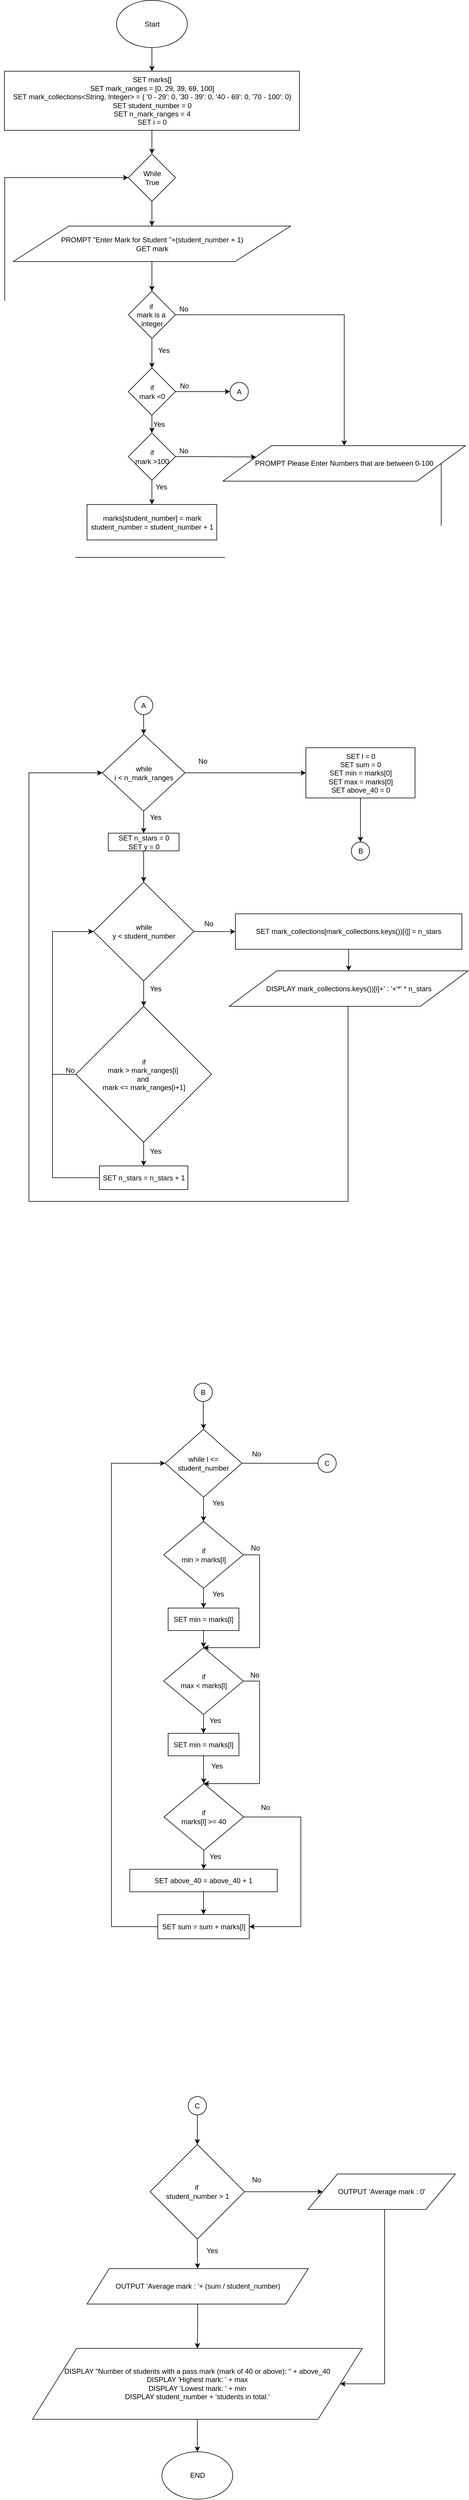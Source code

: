 <mxfile version="10.6.1" type="google"><diagram id="95Zz-WV-Fg_k71ls23qs" name="Page-1"><mxGraphModel dx="1634" dy="690" grid="1" gridSize="10" guides="1" tooltips="1" connect="1" arrows="1" fold="1" page="1" pageScale="1" pageWidth="827" pageHeight="1169" math="0" shadow="0"><root><mxCell id="0"/><mxCell id="1" parent="0"/><mxCell id="76tmCljOeuDdGSuOJtoL-7" style="edgeStyle=orthogonalEdgeStyle;rounded=0;orthogonalLoop=1;jettySize=auto;html=1;" parent="1" source="76tmCljOeuDdGSuOJtoL-1" target="76tmCljOeuDdGSuOJtoL-3" edge="1"><mxGeometry relative="1" as="geometry"/></mxCell><mxCell id="76tmCljOeuDdGSuOJtoL-1" value="Start" style="ellipse;whiteSpace=wrap;html=1;" parent="1" vertex="1"><mxGeometry x="208.5" y="42.5" width="120" height="80" as="geometry"/></mxCell><mxCell id="76tmCljOeuDdGSuOJtoL-9" style="edgeStyle=orthogonalEdgeStyle;rounded=0;orthogonalLoop=1;jettySize=auto;html=1;exitX=0.5;exitY=1;exitDx=0;exitDy=0;entryX=0.5;entryY=0;entryDx=0;entryDy=0;" parent="1" source="76tmCljOeuDdGSuOJtoL-3" target="76tmCljOeuDdGSuOJtoL-8" edge="1"><mxGeometry relative="1" as="geometry"/></mxCell><mxCell id="76tmCljOeuDdGSuOJtoL-3" value="&lt;div&gt;SET marks[]&lt;/div&gt;&lt;div&gt;SET mark_ranges = [&lt;span&gt;0&lt;/span&gt;, &lt;span&gt;29&lt;/span&gt;, &lt;span&gt;39&lt;/span&gt;, &lt;span&gt;69&lt;/span&gt;, &lt;span&gt;100]&lt;/span&gt;&lt;/div&gt;&lt;div&gt;SET mark_collections&amp;lt;String, Integer&amp;gt; = {&amp;nbsp;&lt;span&gt;'0 - 29'&lt;/span&gt;&lt;span&gt;: &lt;/span&gt;&lt;span&gt;0&lt;/span&gt;&lt;span&gt;,&amp;nbsp;&lt;/span&gt;&lt;span&gt;'30 - 39'&lt;/span&gt;&lt;span&gt;: &lt;/span&gt;&lt;span&gt;0&lt;/span&gt;&lt;span&gt;,&amp;nbsp;&lt;/span&gt;&lt;span&gt;'40 - 69'&lt;/span&gt;&lt;span&gt;: &lt;/span&gt;&lt;span&gt;0&lt;/span&gt;&lt;span&gt;,&amp;nbsp;&lt;/span&gt;&lt;span&gt;'70 - 100'&lt;/span&gt;&lt;span&gt;: &lt;/span&gt;&lt;span&gt;0&lt;/span&gt;&lt;span&gt;}&lt;/span&gt;&lt;/div&gt;SET student_number = 0&lt;br&gt;SET n_mark_ranges = 4&lt;br&gt;SET i = 0&lt;br&gt;" style="rounded=0;whiteSpace=wrap;html=1;" parent="1" vertex="1"><mxGeometry x="18.5" y="162.5" width="500" height="100" as="geometry"/></mxCell><mxCell id="76tmCljOeuDdGSuOJtoL-11" style="edgeStyle=orthogonalEdgeStyle;rounded=0;orthogonalLoop=1;jettySize=auto;html=1;exitX=0.5;exitY=1;exitDx=0;exitDy=0;" parent="1" source="76tmCljOeuDdGSuOJtoL-8" target="76tmCljOeuDdGSuOJtoL-10" edge="1"><mxGeometry relative="1" as="geometry"/></mxCell><mxCell id="76tmCljOeuDdGSuOJtoL-8" value="While&lt;br&gt;True&lt;br&gt;" style="rhombus;whiteSpace=wrap;html=1;" parent="1" vertex="1"><mxGeometry x="228.5" y="302.5" width="80" height="80" as="geometry"/></mxCell><mxCell id="76tmCljOeuDdGSuOJtoL-123" style="edgeStyle=orthogonalEdgeStyle;rounded=0;orthogonalLoop=1;jettySize=auto;html=1;exitX=0.5;exitY=1;exitDx=0;exitDy=0;" parent="1" source="76tmCljOeuDdGSuOJtoL-10" target="76tmCljOeuDdGSuOJtoL-120" edge="1"><mxGeometry relative="1" as="geometry"/></mxCell><mxCell id="76tmCljOeuDdGSuOJtoL-10" value="PROMPT &quot;&lt;span&gt;Enter Mark for Student &quot;+(student_number + 1)&lt;br&gt;GET m&lt;/span&gt;&lt;span&gt;ark&lt;/span&gt;" style="shape=parallelogram;perimeter=parallelogramPerimeter;whiteSpace=wrap;html=1;" parent="1" vertex="1"><mxGeometry x="33.5" y="424.5" width="470" height="60" as="geometry"/></mxCell><mxCell id="76tmCljOeuDdGSuOJtoL-17" style="edgeStyle=orthogonalEdgeStyle;rounded=0;orthogonalLoop=1;jettySize=auto;html=1;" parent="1" source="76tmCljOeuDdGSuOJtoL-12" target="76tmCljOeuDdGSuOJtoL-13" edge="1"><mxGeometry relative="1" as="geometry"/></mxCell><mxCell id="76tmCljOeuDdGSuOJtoL-165" style="edgeStyle=orthogonalEdgeStyle;rounded=0;orthogonalLoop=1;jettySize=auto;html=1;entryX=0;entryY=0.5;entryDx=0;entryDy=0;" parent="1" source="76tmCljOeuDdGSuOJtoL-12" target="76tmCljOeuDdGSuOJtoL-164" edge="1"><mxGeometry relative="1" as="geometry"/></mxCell><mxCell id="76tmCljOeuDdGSuOJtoL-12" value="if&lt;br&gt;&lt;div&gt;mark &amp;lt;&lt;span&gt;0&lt;/span&gt;&lt;/div&gt;" style="rhombus;whiteSpace=wrap;html=1;" parent="1" vertex="1"><mxGeometry x="228.5" y="664.5" width="80" height="80" as="geometry"/></mxCell><mxCell id="76tmCljOeuDdGSuOJtoL-19" style="edgeStyle=orthogonalEdgeStyle;rounded=0;orthogonalLoop=1;jettySize=auto;html=1;entryX=0;entryY=0.25;entryDx=0;entryDy=0;" parent="1" source="76tmCljOeuDdGSuOJtoL-13" target="76tmCljOeuDdGSuOJtoL-15" edge="1"><mxGeometry relative="1" as="geometry"/></mxCell><mxCell id="76tmCljOeuDdGSuOJtoL-23" style="edgeStyle=orthogonalEdgeStyle;rounded=0;orthogonalLoop=1;jettySize=auto;html=1;" parent="1" source="76tmCljOeuDdGSuOJtoL-13" target="76tmCljOeuDdGSuOJtoL-22" edge="1"><mxGeometry relative="1" as="geometry"/></mxCell><mxCell id="76tmCljOeuDdGSuOJtoL-13" value="if&lt;br&gt;&lt;div&gt;&lt;div&gt;mark &amp;gt;&lt;span&gt;100&lt;/span&gt;&lt;/div&gt;&lt;/div&gt;" style="rhombus;whiteSpace=wrap;html=1;" parent="1" vertex="1"><mxGeometry x="228.5" y="774.5" width="80" height="80" as="geometry"/></mxCell><mxCell id="76tmCljOeuDdGSuOJtoL-21" style="edgeStyle=orthogonalEdgeStyle;rounded=0;orthogonalLoop=1;jettySize=auto;html=1;exitX=1;exitY=0.5;exitDx=0;exitDy=0;entryX=0;entryY=0.5;entryDx=0;entryDy=0;" parent="1" source="76tmCljOeuDdGSuOJtoL-15" target="76tmCljOeuDdGSuOJtoL-8" edge="1"><mxGeometry relative="1" as="geometry"><Array as="points"><mxPoint x="759" y="985"/><mxPoint x="19" y="985"/><mxPoint x="19" y="343"/></Array></mxGeometry></mxCell><mxCell id="76tmCljOeuDdGSuOJtoL-15" value="PROMPT&amp;nbsp;&lt;span&gt;Please Enter Numbers that are between 0-100&lt;/span&gt;" style="shape=parallelogram;perimeter=parallelogramPerimeter;whiteSpace=wrap;html=1;" parent="1" vertex="1"><mxGeometry x="389" y="796" width="411" height="60" as="geometry"/></mxCell><mxCell id="76tmCljOeuDdGSuOJtoL-22" value="&lt;span&gt;marks[&lt;/span&gt;student_number&lt;span&gt;] = mark&lt;br&gt;&lt;/span&gt;student_number = student_number + 1&lt;span&gt;&lt;br&gt;&lt;/span&gt;" style="rounded=0;whiteSpace=wrap;html=1;" parent="1" vertex="1"><mxGeometry x="158.5" y="895.5" width="220" height="60" as="geometry"/></mxCell><mxCell id="76tmCljOeuDdGSuOJtoL-29" style="edgeStyle=orthogonalEdgeStyle;rounded=0;orthogonalLoop=1;jettySize=auto;html=1;" parent="1" source="76tmCljOeuDdGSuOJtoL-24" target="76tmCljOeuDdGSuOJtoL-28" edge="1"><mxGeometry relative="1" as="geometry"/></mxCell><mxCell id="76tmCljOeuDdGSuOJtoL-53" style="edgeStyle=orthogonalEdgeStyle;rounded=0;orthogonalLoop=1;jettySize=auto;html=1;exitX=1;exitY=0.5;exitDx=0;exitDy=0;" parent="1" source="76tmCljOeuDdGSuOJtoL-24" target="76tmCljOeuDdGSuOJtoL-52" edge="1"><mxGeometry relative="1" as="geometry"/></mxCell><mxCell id="76tmCljOeuDdGSuOJtoL-24" value="while&lt;br&gt;i &amp;lt; n_mark_ranges&lt;br&gt;" style="rhombus;whiteSpace=wrap;html=1;" parent="1" vertex="1"><mxGeometry x="184.5" y="1284.5" width="140" height="130" as="geometry"/></mxCell><mxCell id="76tmCljOeuDdGSuOJtoL-31" style="edgeStyle=orthogonalEdgeStyle;rounded=0;orthogonalLoop=1;jettySize=auto;html=1;exitX=0.5;exitY=1;exitDx=0;exitDy=0;" parent="1" source="76tmCljOeuDdGSuOJtoL-28" target="76tmCljOeuDdGSuOJtoL-30" edge="1"><mxGeometry relative="1" as="geometry"/></mxCell><mxCell id="76tmCljOeuDdGSuOJtoL-28" value="&lt;div&gt;SET n_stars = 0&lt;/div&gt;&lt;div&gt;SET y = 0&lt;/div&gt;" style="rounded=0;whiteSpace=wrap;html=1;" parent="1" vertex="1"><mxGeometry x="194.5" y="1451.5" width="120" height="30" as="geometry"/></mxCell><mxCell id="76tmCljOeuDdGSuOJtoL-35" style="edgeStyle=orthogonalEdgeStyle;rounded=0;orthogonalLoop=1;jettySize=auto;html=1;" parent="1" source="76tmCljOeuDdGSuOJtoL-30" target="76tmCljOeuDdGSuOJtoL-32" edge="1"><mxGeometry relative="1" as="geometry"/></mxCell><mxCell id="76tmCljOeuDdGSuOJtoL-46" style="edgeStyle=orthogonalEdgeStyle;rounded=0;orthogonalLoop=1;jettySize=auto;html=1;" parent="1" source="76tmCljOeuDdGSuOJtoL-30" target="76tmCljOeuDdGSuOJtoL-45" edge="1"><mxGeometry relative="1" as="geometry"/></mxCell><mxCell id="76tmCljOeuDdGSuOJtoL-30" value="while&lt;br&gt;y &amp;lt; student_number&lt;br&gt;" style="rhombus;whiteSpace=wrap;html=1;" parent="1" vertex="1"><mxGeometry x="169.5" y="1534.5" width="170" height="167" as="geometry"/></mxCell><mxCell id="76tmCljOeuDdGSuOJtoL-37" style="edgeStyle=orthogonalEdgeStyle;rounded=0;orthogonalLoop=1;jettySize=auto;html=1;" parent="1" source="76tmCljOeuDdGSuOJtoL-32" target="76tmCljOeuDdGSuOJtoL-36" edge="1"><mxGeometry relative="1" as="geometry"/></mxCell><mxCell id="76tmCljOeuDdGSuOJtoL-41" style="edgeStyle=orthogonalEdgeStyle;rounded=0;orthogonalLoop=1;jettySize=auto;html=1;exitX=0;exitY=0.5;exitDx=0;exitDy=0;entryX=0;entryY=0.5;entryDx=0;entryDy=0;" parent="1" source="76tmCljOeuDdGSuOJtoL-32" target="76tmCljOeuDdGSuOJtoL-30" edge="1"><mxGeometry relative="1" as="geometry"><Array as="points"><mxPoint x="100" y="1860"/><mxPoint x="100" y="1618"/></Array></mxGeometry></mxCell><mxCell id="76tmCljOeuDdGSuOJtoL-32" value="if&lt;br&gt;&lt;div&gt;mark &amp;gt; mark_ranges[i]&amp;nbsp;&lt;/div&gt;&lt;div&gt;&lt;span&gt;and&lt;/span&gt;&amp;nbsp;&lt;/div&gt;&lt;div&gt;mark &amp;lt;= mark_ranges[i+&lt;span&gt;1&lt;/span&gt;]&lt;/div&gt;" style="rhombus;whiteSpace=wrap;html=1;" parent="1" vertex="1"><mxGeometry x="139.5" y="1744.5" width="230" height="230" as="geometry"/></mxCell><mxCell id="76tmCljOeuDdGSuOJtoL-42" style="edgeStyle=orthogonalEdgeStyle;rounded=0;orthogonalLoop=1;jettySize=auto;html=1;entryX=0;entryY=0.5;entryDx=0;entryDy=0;" parent="1" source="76tmCljOeuDdGSuOJtoL-36" target="76tmCljOeuDdGSuOJtoL-30" edge="1"><mxGeometry relative="1" as="geometry"><Array as="points"><mxPoint x="100" y="2034"/><mxPoint x="100" y="1618"/></Array></mxGeometry></mxCell><mxCell id="76tmCljOeuDdGSuOJtoL-36" value="&lt;div&gt;&lt;/div&gt;SET n_stars = n_stars +&amp;nbsp;&lt;span&gt;1&lt;/span&gt;&lt;br&gt;" style="rounded=0;whiteSpace=wrap;html=1;" parent="1" vertex="1"><mxGeometry x="179.5" y="2014.5" width="150" height="40" as="geometry"/></mxCell><mxCell id="76tmCljOeuDdGSuOJtoL-38" value="Yes" style="text;html=1;strokeColor=none;fillColor=none;align=center;verticalAlign=middle;whiteSpace=wrap;rounded=0;" parent="1" vertex="1"><mxGeometry x="254.5" y="1414.5" width="40" height="20" as="geometry"/></mxCell><mxCell id="76tmCljOeuDdGSuOJtoL-39" value="Yes" style="text;html=1;strokeColor=none;fillColor=none;align=center;verticalAlign=middle;whiteSpace=wrap;rounded=0;" parent="1" vertex="1"><mxGeometry x="254.5" y="1704.5" width="40" height="20" as="geometry"/></mxCell><mxCell id="76tmCljOeuDdGSuOJtoL-40" value="Yes" style="text;html=1;strokeColor=none;fillColor=none;align=center;verticalAlign=middle;whiteSpace=wrap;rounded=0;" parent="1" vertex="1"><mxGeometry x="254.5" y="1979.5" width="40" height="20" as="geometry"/></mxCell><mxCell id="76tmCljOeuDdGSuOJtoL-43" value="No" style="text;html=1;strokeColor=none;fillColor=none;align=center;verticalAlign=middle;whiteSpace=wrap;rounded=0;" parent="1" vertex="1"><mxGeometry x="109.5" y="1842.5" width="40" height="20" as="geometry"/></mxCell><mxCell id="76tmCljOeuDdGSuOJtoL-48" style="edgeStyle=orthogonalEdgeStyle;rounded=0;orthogonalLoop=1;jettySize=auto;html=1;" parent="1" source="76tmCljOeuDdGSuOJtoL-45" target="76tmCljOeuDdGSuOJtoL-47" edge="1"><mxGeometry relative="1" as="geometry"/></mxCell><mxCell id="76tmCljOeuDdGSuOJtoL-45" value="&lt;div&gt;SET mark_collections[&lt;span&gt;mark_collections.keys())[i]&lt;/span&gt;&lt;span&gt;] =&amp;nbsp;&lt;/span&gt;&lt;span&gt;n_stars&lt;/span&gt;&lt;/div&gt;" style="rounded=0;whiteSpace=wrap;html=1;" parent="1" vertex="1"><mxGeometry x="410" y="1588" width="384" height="60" as="geometry"/></mxCell><mxCell id="76tmCljOeuDdGSuOJtoL-49" style="edgeStyle=orthogonalEdgeStyle;rounded=0;orthogonalLoop=1;jettySize=auto;html=1;exitX=0.5;exitY=1;exitDx=0;exitDy=0;entryX=0;entryY=0.5;entryDx=0;entryDy=0;" parent="1" source="76tmCljOeuDdGSuOJtoL-47" target="76tmCljOeuDdGSuOJtoL-24" edge="1"><mxGeometry relative="1" as="geometry"><Array as="points"><mxPoint x="602" y="1743.5"/><mxPoint x="601" y="1743.5"/><mxPoint x="601" y="2074.5"/><mxPoint x="60" y="2074.5"/><mxPoint x="60" y="1349.5"/></Array></mxGeometry></mxCell><mxCell id="76tmCljOeuDdGSuOJtoL-47" value="DISPLAY&amp;nbsp;&lt;span&gt;mark_collections.keys())[i]+' : '+&lt;/span&gt;&lt;span&gt;'*' *&amp;nbsp;&lt;/span&gt;&lt;span&gt;n_stars&lt;/span&gt;" style="shape=parallelogram;perimeter=parallelogramPerimeter;whiteSpace=wrap;html=1;" parent="1" vertex="1"><mxGeometry x="399.5" y="1684.5" width="405" height="60" as="geometry"/></mxCell><mxCell id="76tmCljOeuDdGSuOJtoL-84" style="edgeStyle=orthogonalEdgeStyle;rounded=0;orthogonalLoop=1;jettySize=auto;html=1;" parent="1" source="76tmCljOeuDdGSuOJtoL-50" target="76tmCljOeuDdGSuOJtoL-51" edge="1"><mxGeometry relative="1" as="geometry"/></mxCell><mxCell id="76tmCljOeuDdGSuOJtoL-90" style="edgeStyle=orthogonalEdgeStyle;rounded=0;orthogonalLoop=1;jettySize=auto;html=1;" parent="1" source="76tmCljOeuDdGSuOJtoL-50" target="76tmCljOeuDdGSuOJtoL-88" edge="1"><mxGeometry relative="1" as="geometry"/></mxCell><mxCell id="76tmCljOeuDdGSuOJtoL-50" value="if&amp;nbsp;&lt;br&gt;student_number &amp;gt; 1&lt;br&gt;" style="rhombus;whiteSpace=wrap;html=1;" parent="1" vertex="1"><mxGeometry x="265.5" y="3670" width="160" height="160" as="geometry"/></mxCell><mxCell id="76tmCljOeuDdGSuOJtoL-162" style="edgeStyle=orthogonalEdgeStyle;rounded=0;orthogonalLoop=1;jettySize=auto;html=1;" parent="1" source="76tmCljOeuDdGSuOJtoL-51" target="76tmCljOeuDdGSuOJtoL-108" edge="1"><mxGeometry relative="1" as="geometry"/></mxCell><mxCell id="76tmCljOeuDdGSuOJtoL-51" value="OUTPUT '&lt;span&gt;Average mark : '+ (&lt;/span&gt;sum / student_number)&lt;br&gt;" style="shape=parallelogram;perimeter=parallelogramPerimeter;whiteSpace=wrap;html=1;size=0.101;" parent="1" vertex="1"><mxGeometry x="158.5" y="3880" width="375" height="60" as="geometry"/></mxCell><mxCell id="76tmCljOeuDdGSuOJtoL-173" style="edgeStyle=orthogonalEdgeStyle;rounded=0;orthogonalLoop=1;jettySize=auto;html=1;" parent="1" source="76tmCljOeuDdGSuOJtoL-52" target="76tmCljOeuDdGSuOJtoL-172" edge="1"><mxGeometry relative="1" as="geometry"/></mxCell><mxCell id="76tmCljOeuDdGSuOJtoL-52" value="SET l = 0&lt;br&gt;SET sum = 0&lt;br&gt;SET min = marks[0]&lt;br&gt;SET max = marks[0]&lt;br&gt;SET above_40 = 0&lt;br&gt;" style="rounded=0;whiteSpace=wrap;html=1;" parent="1" vertex="1"><mxGeometry x="529.5" y="1307" width="185" height="85" as="geometry"/></mxCell><mxCell id="76tmCljOeuDdGSuOJtoL-76" style="edgeStyle=orthogonalEdgeStyle;rounded=0;orthogonalLoop=1;jettySize=auto;html=1;" parent="1" source="76tmCljOeuDdGSuOJtoL-54" target="76tmCljOeuDdGSuOJtoL-59" edge="1"><mxGeometry relative="1" as="geometry"/></mxCell><mxCell id="76tmCljOeuDdGSuOJtoL-178" style="edgeStyle=orthogonalEdgeStyle;rounded=0;orthogonalLoop=1;jettySize=auto;html=1;entryX=0.5;entryY=0.5;entryDx=0;entryDy=0;entryPerimeter=0;" parent="1" source="76tmCljOeuDdGSuOJtoL-54" target="76tmCljOeuDdGSuOJtoL-176" edge="1"><mxGeometry relative="1" as="geometry"/></mxCell><mxCell id="76tmCljOeuDdGSuOJtoL-54" value="while l &amp;lt;=&lt;br&gt;student_number&lt;br&gt;" style="rhombus;whiteSpace=wrap;html=1;" parent="1" vertex="1"><mxGeometry x="291" y="2460" width="130" height="115" as="geometry"/></mxCell><mxCell id="76tmCljOeuDdGSuOJtoL-65" style="edgeStyle=orthogonalEdgeStyle;rounded=0;orthogonalLoop=1;jettySize=auto;html=1;" parent="1" source="76tmCljOeuDdGSuOJtoL-59" target="76tmCljOeuDdGSuOJtoL-63" edge="1"><mxGeometry relative="1" as="geometry"/></mxCell><mxCell id="76tmCljOeuDdGSuOJtoL-71" style="edgeStyle=orthogonalEdgeStyle;rounded=0;orthogonalLoop=1;jettySize=auto;html=1;exitX=1;exitY=0.5;exitDx=0;exitDy=0;" parent="1" source="76tmCljOeuDdGSuOJtoL-59" target="76tmCljOeuDdGSuOJtoL-60" edge="1"><mxGeometry relative="1" as="geometry"><Array as="points"><mxPoint x="451" y="2672.5"/><mxPoint x="451" y="2829.5"/></Array></mxGeometry></mxCell><mxCell id="76tmCljOeuDdGSuOJtoL-59" value="if&lt;br&gt;min &amp;gt; marks[l]&lt;br&gt;" style="rhombus;whiteSpace=wrap;html=1;" parent="1" vertex="1"><mxGeometry x="288.5" y="2616" width="135" height="113" as="geometry"/></mxCell><mxCell id="76tmCljOeuDdGSuOJtoL-67" style="edgeStyle=orthogonalEdgeStyle;rounded=0;orthogonalLoop=1;jettySize=auto;html=1;" parent="1" source="76tmCljOeuDdGSuOJtoL-60" target="76tmCljOeuDdGSuOJtoL-64" edge="1"><mxGeometry relative="1" as="geometry"/></mxCell><mxCell id="76tmCljOeuDdGSuOJtoL-103" style="edgeStyle=orthogonalEdgeStyle;rounded=0;orthogonalLoop=1;jettySize=auto;html=1;exitX=1;exitY=0.5;exitDx=0;exitDy=0;entryX=0.5;entryY=0;entryDx=0;entryDy=0;" parent="1" source="76tmCljOeuDdGSuOJtoL-60" target="76tmCljOeuDdGSuOJtoL-93" edge="1"><mxGeometry relative="1" as="geometry"><Array as="points"><mxPoint x="424" y="2885.5"/><mxPoint x="451" y="2885.5"/><mxPoint x="451" y="3059.5"/></Array></mxGeometry></mxCell><mxCell id="76tmCljOeuDdGSuOJtoL-60" value="if&lt;br&gt;max &amp;lt; marks[l]&lt;br&gt;" style="rhombus;whiteSpace=wrap;html=1;" parent="1" vertex="1"><mxGeometry x="288.5" y="2829.5" width="135" height="113" as="geometry"/></mxCell><mxCell id="nEE98vkqfoQYouwRPswy-1" style="edgeStyle=orthogonalEdgeStyle;rounded=0;orthogonalLoop=1;jettySize=auto;html=1;" edge="1" parent="1" source="76tmCljOeuDdGSuOJtoL-63" target="76tmCljOeuDdGSuOJtoL-60"><mxGeometry relative="1" as="geometry"/></mxCell><mxCell id="76tmCljOeuDdGSuOJtoL-63" value="&lt;span&gt;SET min = marks[l]&lt;/span&gt;" style="rounded=0;whiteSpace=wrap;html=1;" parent="1" vertex="1"><mxGeometry x="296" y="2762.5" width="120" height="38" as="geometry"/></mxCell><mxCell id="nEE98vkqfoQYouwRPswy-2" style="edgeStyle=orthogonalEdgeStyle;rounded=0;orthogonalLoop=1;jettySize=auto;html=1;" edge="1" parent="1" source="76tmCljOeuDdGSuOJtoL-64" target="76tmCljOeuDdGSuOJtoL-93"><mxGeometry relative="1" as="geometry"/></mxCell><mxCell id="76tmCljOeuDdGSuOJtoL-64" value="&lt;span&gt;SET min = marks[l]&lt;/span&gt;" style="rounded=0;whiteSpace=wrap;html=1;" parent="1" vertex="1"><mxGeometry x="296" y="2974.5" width="120" height="38" as="geometry"/></mxCell><mxCell id="76tmCljOeuDdGSuOJtoL-68" value="Yes" style="text;html=1;strokeColor=none;fillColor=none;align=center;verticalAlign=middle;whiteSpace=wrap;rounded=0;" parent="1" vertex="1"><mxGeometry x="361" y="2575" width="40" height="20" as="geometry"/></mxCell><mxCell id="76tmCljOeuDdGSuOJtoL-69" value="Yes" style="text;html=1;strokeColor=none;fillColor=none;align=center;verticalAlign=middle;whiteSpace=wrap;rounded=0;" parent="1" vertex="1"><mxGeometry x="361" y="2729" width="40" height="20" as="geometry"/></mxCell><mxCell id="76tmCljOeuDdGSuOJtoL-70" value="Yes" style="text;html=1;strokeColor=none;fillColor=none;align=center;verticalAlign=middle;whiteSpace=wrap;rounded=0;" parent="1" vertex="1"><mxGeometry x="356" y="2942.5" width="40" height="20" as="geometry"/></mxCell><mxCell id="76tmCljOeuDdGSuOJtoL-181" style="edgeStyle=orthogonalEdgeStyle;rounded=0;orthogonalLoop=1;jettySize=auto;html=1;entryX=0;entryY=0.5;entryDx=0;entryDy=0;" parent="1" source="76tmCljOeuDdGSuOJtoL-73" target="76tmCljOeuDdGSuOJtoL-54" edge="1"><mxGeometry relative="1" as="geometry"><Array as="points"><mxPoint x="200" y="3302"/><mxPoint x="200" y="2518"/></Array></mxGeometry></mxCell><mxCell id="76tmCljOeuDdGSuOJtoL-73" value="SET sum = sum + marks[l]" style="rounded=0;whiteSpace=wrap;html=1;" parent="1" vertex="1"><mxGeometry x="278.5" y="3281" width="155" height="41" as="geometry"/></mxCell><mxCell id="76tmCljOeuDdGSuOJtoL-79" value="No" style="text;html=1;strokeColor=none;fillColor=none;align=center;verticalAlign=middle;whiteSpace=wrap;rounded=0;" parent="1" vertex="1"><mxGeometry x="423.5" y="2651" width="40" height="20" as="geometry"/></mxCell><mxCell id="76tmCljOeuDdGSuOJtoL-80" value="No" style="text;html=1;strokeColor=none;fillColor=none;align=center;verticalAlign=middle;whiteSpace=wrap;rounded=0;" parent="1" vertex="1"><mxGeometry x="423" y="2866" width="40" height="20" as="geometry"/></mxCell><mxCell id="76tmCljOeuDdGSuOJtoL-83" value="No" style="text;html=1;strokeColor=none;fillColor=none;align=center;verticalAlign=middle;whiteSpace=wrap;rounded=0;" parent="1" vertex="1"><mxGeometry x="425.5" y="2492" width="40" height="20" as="geometry"/></mxCell><mxCell id="76tmCljOeuDdGSuOJtoL-85" value="No" style="text;html=1;strokeColor=none;fillColor=none;align=center;verticalAlign=middle;whiteSpace=wrap;rounded=0;" parent="1" vertex="1"><mxGeometry x="344.5" y="1594.5" width="40" height="20" as="geometry"/></mxCell><mxCell id="76tmCljOeuDdGSuOJtoL-86" value="No" style="text;html=1;strokeColor=none;fillColor=none;align=center;verticalAlign=middle;whiteSpace=wrap;rounded=0;" parent="1" vertex="1"><mxGeometry x="334.5" y="1319.5" width="40" height="20" as="geometry"/></mxCell><mxCell id="76tmCljOeuDdGSuOJtoL-87" value="Yes" style="text;html=1;strokeColor=none;fillColor=none;align=center;verticalAlign=middle;whiteSpace=wrap;rounded=0;" parent="1" vertex="1"><mxGeometry x="350.5" y="3840" width="40" height="20" as="geometry"/></mxCell><mxCell id="76tmCljOeuDdGSuOJtoL-113" style="edgeStyle=orthogonalEdgeStyle;rounded=0;orthogonalLoop=1;jettySize=auto;html=1;exitX=0.5;exitY=1;exitDx=0;exitDy=0;entryX=1;entryY=0.5;entryDx=0;entryDy=0;" parent="1" source="76tmCljOeuDdGSuOJtoL-88" target="76tmCljOeuDdGSuOJtoL-108" edge="1"><mxGeometry relative="1" as="geometry"><Array as="points"><mxPoint x="663" y="3780"/><mxPoint x="663" y="4075"/></Array></mxGeometry></mxCell><mxCell id="76tmCljOeuDdGSuOJtoL-88" value="&lt;span&gt;OUTPUT '&lt;/span&gt;&lt;span&gt;Average mark : 0'&lt;/span&gt;" style="shape=parallelogram;perimeter=parallelogramPerimeter;whiteSpace=wrap;html=1;" parent="1" vertex="1"><mxGeometry x="533" y="3720" width="250" height="60" as="geometry"/></mxCell><mxCell id="76tmCljOeuDdGSuOJtoL-91" value="No" style="text;html=1;strokeColor=none;fillColor=none;align=center;verticalAlign=middle;whiteSpace=wrap;rounded=0;" parent="1" vertex="1"><mxGeometry x="425.5" y="3720" width="40" height="20" as="geometry"/></mxCell><mxCell id="76tmCljOeuDdGSuOJtoL-92" style="edgeStyle=orthogonalEdgeStyle;rounded=0;orthogonalLoop=1;jettySize=auto;html=1;" parent="1" source="76tmCljOeuDdGSuOJtoL-93" target="76tmCljOeuDdGSuOJtoL-94" edge="1"><mxGeometry relative="1" as="geometry"/></mxCell><mxCell id="76tmCljOeuDdGSuOJtoL-104" style="edgeStyle=orthogonalEdgeStyle;rounded=0;orthogonalLoop=1;jettySize=auto;html=1;entryX=1;entryY=0.5;entryDx=0;entryDy=0;" parent="1" source="76tmCljOeuDdGSuOJtoL-93" target="76tmCljOeuDdGSuOJtoL-73" edge="1"><mxGeometry relative="1" as="geometry"><Array as="points"><mxPoint x="521" y="3115.5"/><mxPoint x="521" y="3301.5"/></Array></mxGeometry></mxCell><mxCell id="76tmCljOeuDdGSuOJtoL-93" value="if&lt;br&gt;marks[l] &amp;gt;= 40&lt;br&gt;" style="rhombus;whiteSpace=wrap;html=1;" parent="1" vertex="1"><mxGeometry x="289" y="3059.5" width="135" height="113" as="geometry"/></mxCell><mxCell id="76tmCljOeuDdGSuOJtoL-98" style="edgeStyle=orthogonalEdgeStyle;rounded=0;orthogonalLoop=1;jettySize=auto;html=1;exitX=0.5;exitY=1;exitDx=0;exitDy=0;entryX=0.5;entryY=0;entryDx=0;entryDy=0;" parent="1" source="76tmCljOeuDdGSuOJtoL-94" target="76tmCljOeuDdGSuOJtoL-73" edge="1"><mxGeometry relative="1" as="geometry"/></mxCell><mxCell id="76tmCljOeuDdGSuOJtoL-94" value="&lt;span&gt;SET&amp;nbsp;&lt;/span&gt;above_40&lt;span&gt;&amp;nbsp;=&amp;nbsp;&lt;/span&gt;above_40 + 1" style="rounded=0;whiteSpace=wrap;html=1;" parent="1" vertex="1"><mxGeometry x="231" y="3204.5" width="250" height="38" as="geometry"/></mxCell><mxCell id="76tmCljOeuDdGSuOJtoL-95" value="Yes" style="text;html=1;strokeColor=none;fillColor=none;align=center;verticalAlign=middle;whiteSpace=wrap;rounded=0;" parent="1" vertex="1"><mxGeometry x="355.5" y="3172.5" width="40" height="20" as="geometry"/></mxCell><mxCell id="76tmCljOeuDdGSuOJtoL-97" value="Yes" style="text;html=1;strokeColor=none;fillColor=none;align=center;verticalAlign=middle;whiteSpace=wrap;rounded=0;" parent="1" vertex="1"><mxGeometry x="359" y="3020" width="40" height="20" as="geometry"/></mxCell><mxCell id="76tmCljOeuDdGSuOJtoL-105" value="No" style="text;html=1;strokeColor=none;fillColor=none;align=center;verticalAlign=middle;whiteSpace=wrap;rounded=0;" parent="1" vertex="1"><mxGeometry x="441" y="3089.5" width="40" height="20" as="geometry"/></mxCell><mxCell id="76tmCljOeuDdGSuOJtoL-163" style="edgeStyle=orthogonalEdgeStyle;rounded=0;orthogonalLoop=1;jettySize=auto;html=1;" parent="1" source="76tmCljOeuDdGSuOJtoL-108" target="76tmCljOeuDdGSuOJtoL-112" edge="1"><mxGeometry relative="1" as="geometry"/></mxCell><mxCell id="76tmCljOeuDdGSuOJtoL-108" value="DISPLAY &quot;Number of students with a pass mark (mark of 40 or above): &quot; + above_40&lt;br&gt;DISPLAY 'Highest mark: ' + max&lt;br&gt;DISPLAY 'Lowest mark: ' + min&lt;br&gt;DISPLAY student_number + 'students in total.'&lt;br&gt;" style="shape=parallelogram;perimeter=parallelogramPerimeter;whiteSpace=wrap;html=1;size=0.134;" parent="1" vertex="1"><mxGeometry x="66" y="4015" width="559" height="120" as="geometry"/></mxCell><mxCell id="76tmCljOeuDdGSuOJtoL-112" value="END" style="ellipse;whiteSpace=wrap;html=1;" parent="1" vertex="1"><mxGeometry x="285.5" y="4190" width="120" height="80" as="geometry"/></mxCell><mxCell id="76tmCljOeuDdGSuOJtoL-122" style="edgeStyle=orthogonalEdgeStyle;rounded=0;orthogonalLoop=1;jettySize=auto;html=1;exitX=1;exitY=0.5;exitDx=0;exitDy=0;" parent="1" source="76tmCljOeuDdGSuOJtoL-120" target="76tmCljOeuDdGSuOJtoL-15" edge="1"><mxGeometry relative="1" as="geometry"/></mxCell><mxCell id="76tmCljOeuDdGSuOJtoL-124" style="edgeStyle=orthogonalEdgeStyle;rounded=0;orthogonalLoop=1;jettySize=auto;html=1;exitX=0.5;exitY=1;exitDx=0;exitDy=0;entryX=0.5;entryY=0;entryDx=0;entryDy=0;" parent="1" source="76tmCljOeuDdGSuOJtoL-120" target="76tmCljOeuDdGSuOJtoL-12" edge="1"><mxGeometry relative="1" as="geometry"/></mxCell><mxCell id="76tmCljOeuDdGSuOJtoL-120" value="if&amp;nbsp;&lt;br&gt;mark is a&amp;nbsp;&lt;br&gt;integer&lt;br&gt;" style="rhombus;whiteSpace=wrap;html=1;" parent="1" vertex="1"><mxGeometry x="228.5" y="534.5" width="80" height="80" as="geometry"/></mxCell><mxCell id="76tmCljOeuDdGSuOJtoL-125" value="No" style="text;html=1;resizable=0;points=[];autosize=1;align=left;verticalAlign=top;spacingTop=-4;" parent="1" vertex="1"><mxGeometry x="312.5" y="794.5" width="30" height="20" as="geometry"/></mxCell><mxCell id="76tmCljOeuDdGSuOJtoL-126" value="No" style="text;html=1;resizable=0;points=[];autosize=1;align=left;verticalAlign=top;spacingTop=-4;" parent="1" vertex="1"><mxGeometry x="313.5" y="684.5" width="30" height="20" as="geometry"/></mxCell><mxCell id="76tmCljOeuDdGSuOJtoL-127" value="No" style="text;html=1;resizable=0;points=[];autosize=1;align=left;verticalAlign=top;spacingTop=-4;" parent="1" vertex="1"><mxGeometry x="312.5" y="554.5" width="30" height="20" as="geometry"/></mxCell><mxCell id="76tmCljOeuDdGSuOJtoL-128" value="Yes" style="text;html=1;resizable=0;points=[];autosize=1;align=left;verticalAlign=top;spacingTop=-4;" parent="1" vertex="1"><mxGeometry x="276.5" y="624.5" width="40" height="20" as="geometry"/></mxCell><mxCell id="76tmCljOeuDdGSuOJtoL-129" value="Yes" style="text;html=1;resizable=0;points=[];autosize=1;align=left;verticalAlign=top;spacingTop=-4;" parent="1" vertex="1"><mxGeometry x="268.5" y="749.5" width="40" height="20" as="geometry"/></mxCell><mxCell id="76tmCljOeuDdGSuOJtoL-130" value="Yes" style="text;html=1;resizable=0;points=[];autosize=1;align=left;verticalAlign=top;spacingTop=-4;" parent="1" vertex="1"><mxGeometry x="272.5" y="855.5" width="40" height="20" as="geometry"/></mxCell><mxCell id="76tmCljOeuDdGSuOJtoL-164" value="A" style="ellipse;whiteSpace=wrap;html=1;aspect=fixed;" parent="1" vertex="1"><mxGeometry x="401" y="689" width="31" height="31" as="geometry"/></mxCell><mxCell id="76tmCljOeuDdGSuOJtoL-170" style="edgeStyle=orthogonalEdgeStyle;rounded=0;orthogonalLoop=1;jettySize=auto;html=1;" parent="1" source="76tmCljOeuDdGSuOJtoL-166" target="76tmCljOeuDdGSuOJtoL-24" edge="1"><mxGeometry relative="1" as="geometry"/></mxCell><mxCell id="76tmCljOeuDdGSuOJtoL-166" value="A" style="ellipse;whiteSpace=wrap;html=1;aspect=fixed;" parent="1" vertex="1"><mxGeometry x="239" y="1220" width="31" height="31" as="geometry"/></mxCell><mxCell id="76tmCljOeuDdGSuOJtoL-172" value="B" style="ellipse;whiteSpace=wrap;html=1;aspect=fixed;" parent="1" vertex="1"><mxGeometry x="606.5" y="1466.5" width="31" height="31" as="geometry"/></mxCell><mxCell id="76tmCljOeuDdGSuOJtoL-175" style="edgeStyle=orthogonalEdgeStyle;rounded=0;orthogonalLoop=1;jettySize=auto;html=1;" parent="1" source="76tmCljOeuDdGSuOJtoL-174" target="76tmCljOeuDdGSuOJtoL-54" edge="1"><mxGeometry relative="1" as="geometry"/></mxCell><mxCell id="76tmCljOeuDdGSuOJtoL-174" value="B" style="ellipse;whiteSpace=wrap;html=1;aspect=fixed;" parent="1" vertex="1"><mxGeometry x="340" y="2382" width="31" height="31" as="geometry"/></mxCell><mxCell id="76tmCljOeuDdGSuOJtoL-176" value="C" style="ellipse;whiteSpace=wrap;html=1;aspect=fixed;" parent="1" vertex="1"><mxGeometry x="550" y="2502" width="31" height="31" as="geometry"/></mxCell><mxCell id="76tmCljOeuDdGSuOJtoL-180" style="edgeStyle=orthogonalEdgeStyle;rounded=0;orthogonalLoop=1;jettySize=auto;html=1;exitX=0.5;exitY=1;exitDx=0;exitDy=0;" parent="1" source="76tmCljOeuDdGSuOJtoL-179" target="76tmCljOeuDdGSuOJtoL-50" edge="1"><mxGeometry relative="1" as="geometry"/></mxCell><mxCell id="76tmCljOeuDdGSuOJtoL-179" value="C" style="ellipse;whiteSpace=wrap;html=1;aspect=fixed;" parent="1" vertex="1"><mxGeometry x="330" y="3589" width="31" height="31" as="geometry"/></mxCell></root></mxGraphModel></diagram></mxfile>